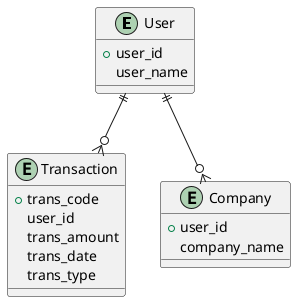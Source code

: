 @startuml
entity User {
  + user_id
  user_name
}

entity Transaction {
  + trans_code
  user_id
  trans_amount
  trans_date
  trans_type
}

entity Company {
  + user_id
  company_name
}

User ||--o{ Transaction
User ||--o{ Company
@enduml